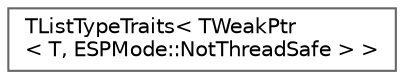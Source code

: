 digraph "Graphical Class Hierarchy"
{
 // INTERACTIVE_SVG=YES
 // LATEX_PDF_SIZE
  bgcolor="transparent";
  edge [fontname=Helvetica,fontsize=10,labelfontname=Helvetica,labelfontsize=10];
  node [fontname=Helvetica,fontsize=10,shape=box,height=0.2,width=0.4];
  rankdir="LR";
  Node0 [id="Node000000",label="TListTypeTraits\< TWeakPtr\l\< T, ESPMode::NotThreadSafe \> \>",height=0.2,width=0.4,color="grey40", fillcolor="white", style="filled",URL="$d8/d33/structTListTypeTraits_3_01TWeakPtr_3_01T_00_01ESPMode_1_1NotThreadSafe_01_4_01_4.html",tooltip=" "];
}
